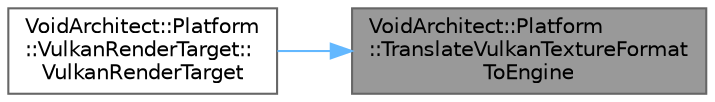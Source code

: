 digraph "VoidArchitect::Platform::TranslateVulkanTextureFormatToEngine"
{
 // LATEX_PDF_SIZE
  bgcolor="transparent";
  edge [fontname=Helvetica,fontsize=10,labelfontname=Helvetica,labelfontsize=10];
  node [fontname=Helvetica,fontsize=10,shape=box,height=0.2,width=0.4];
  rankdir="RL";
  Node1 [id="Node000001",label="VoidArchitect::Platform\l::TranslateVulkanTextureFormat\lToEngine",height=0.2,width=0.4,color="gray40", fillcolor="grey60", style="filled", fontcolor="black",tooltip=" "];
  Node1 -> Node2 [id="edge2_Node000001_Node000002",dir="back",color="steelblue1",style="solid",tooltip=" "];
  Node2 [id="Node000002",label="VoidArchitect::Platform\l::VulkanRenderTarget::\lVulkanRenderTarget",height=0.2,width=0.4,color="grey40", fillcolor="white", style="filled",URL="$class_void_architect_1_1_platform_1_1_vulkan_render_target.html#af9ed9b4697880b9d688285b337b05727",tooltip=" "];
}
